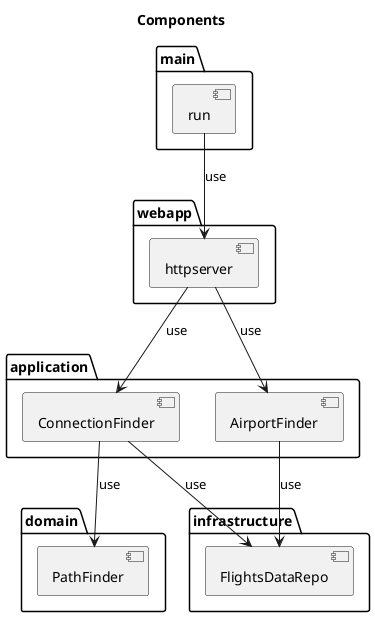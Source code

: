 @startuml component

title Components 


package "domain" {
    [PathFinder]
}

package "application" {
    [ConnectionFinder]
    [AirportFinder]
}

package "infrastructure" {
    [FlightsDataRepo]
}

package "main" {
    [run]
}

package "webapp" {
    [httpserver]
}

[run] --> [httpserver]: use
[httpserver] --> [ConnectionFinder]: use
[httpserver] --> [AirportFinder]: use

[ConnectionFinder] --> [PathFinder]: use
[ConnectionFinder] --> [FlightsDataRepo]: use

[AirportFinder] --> [FlightsDataRepo]: use

@enduml